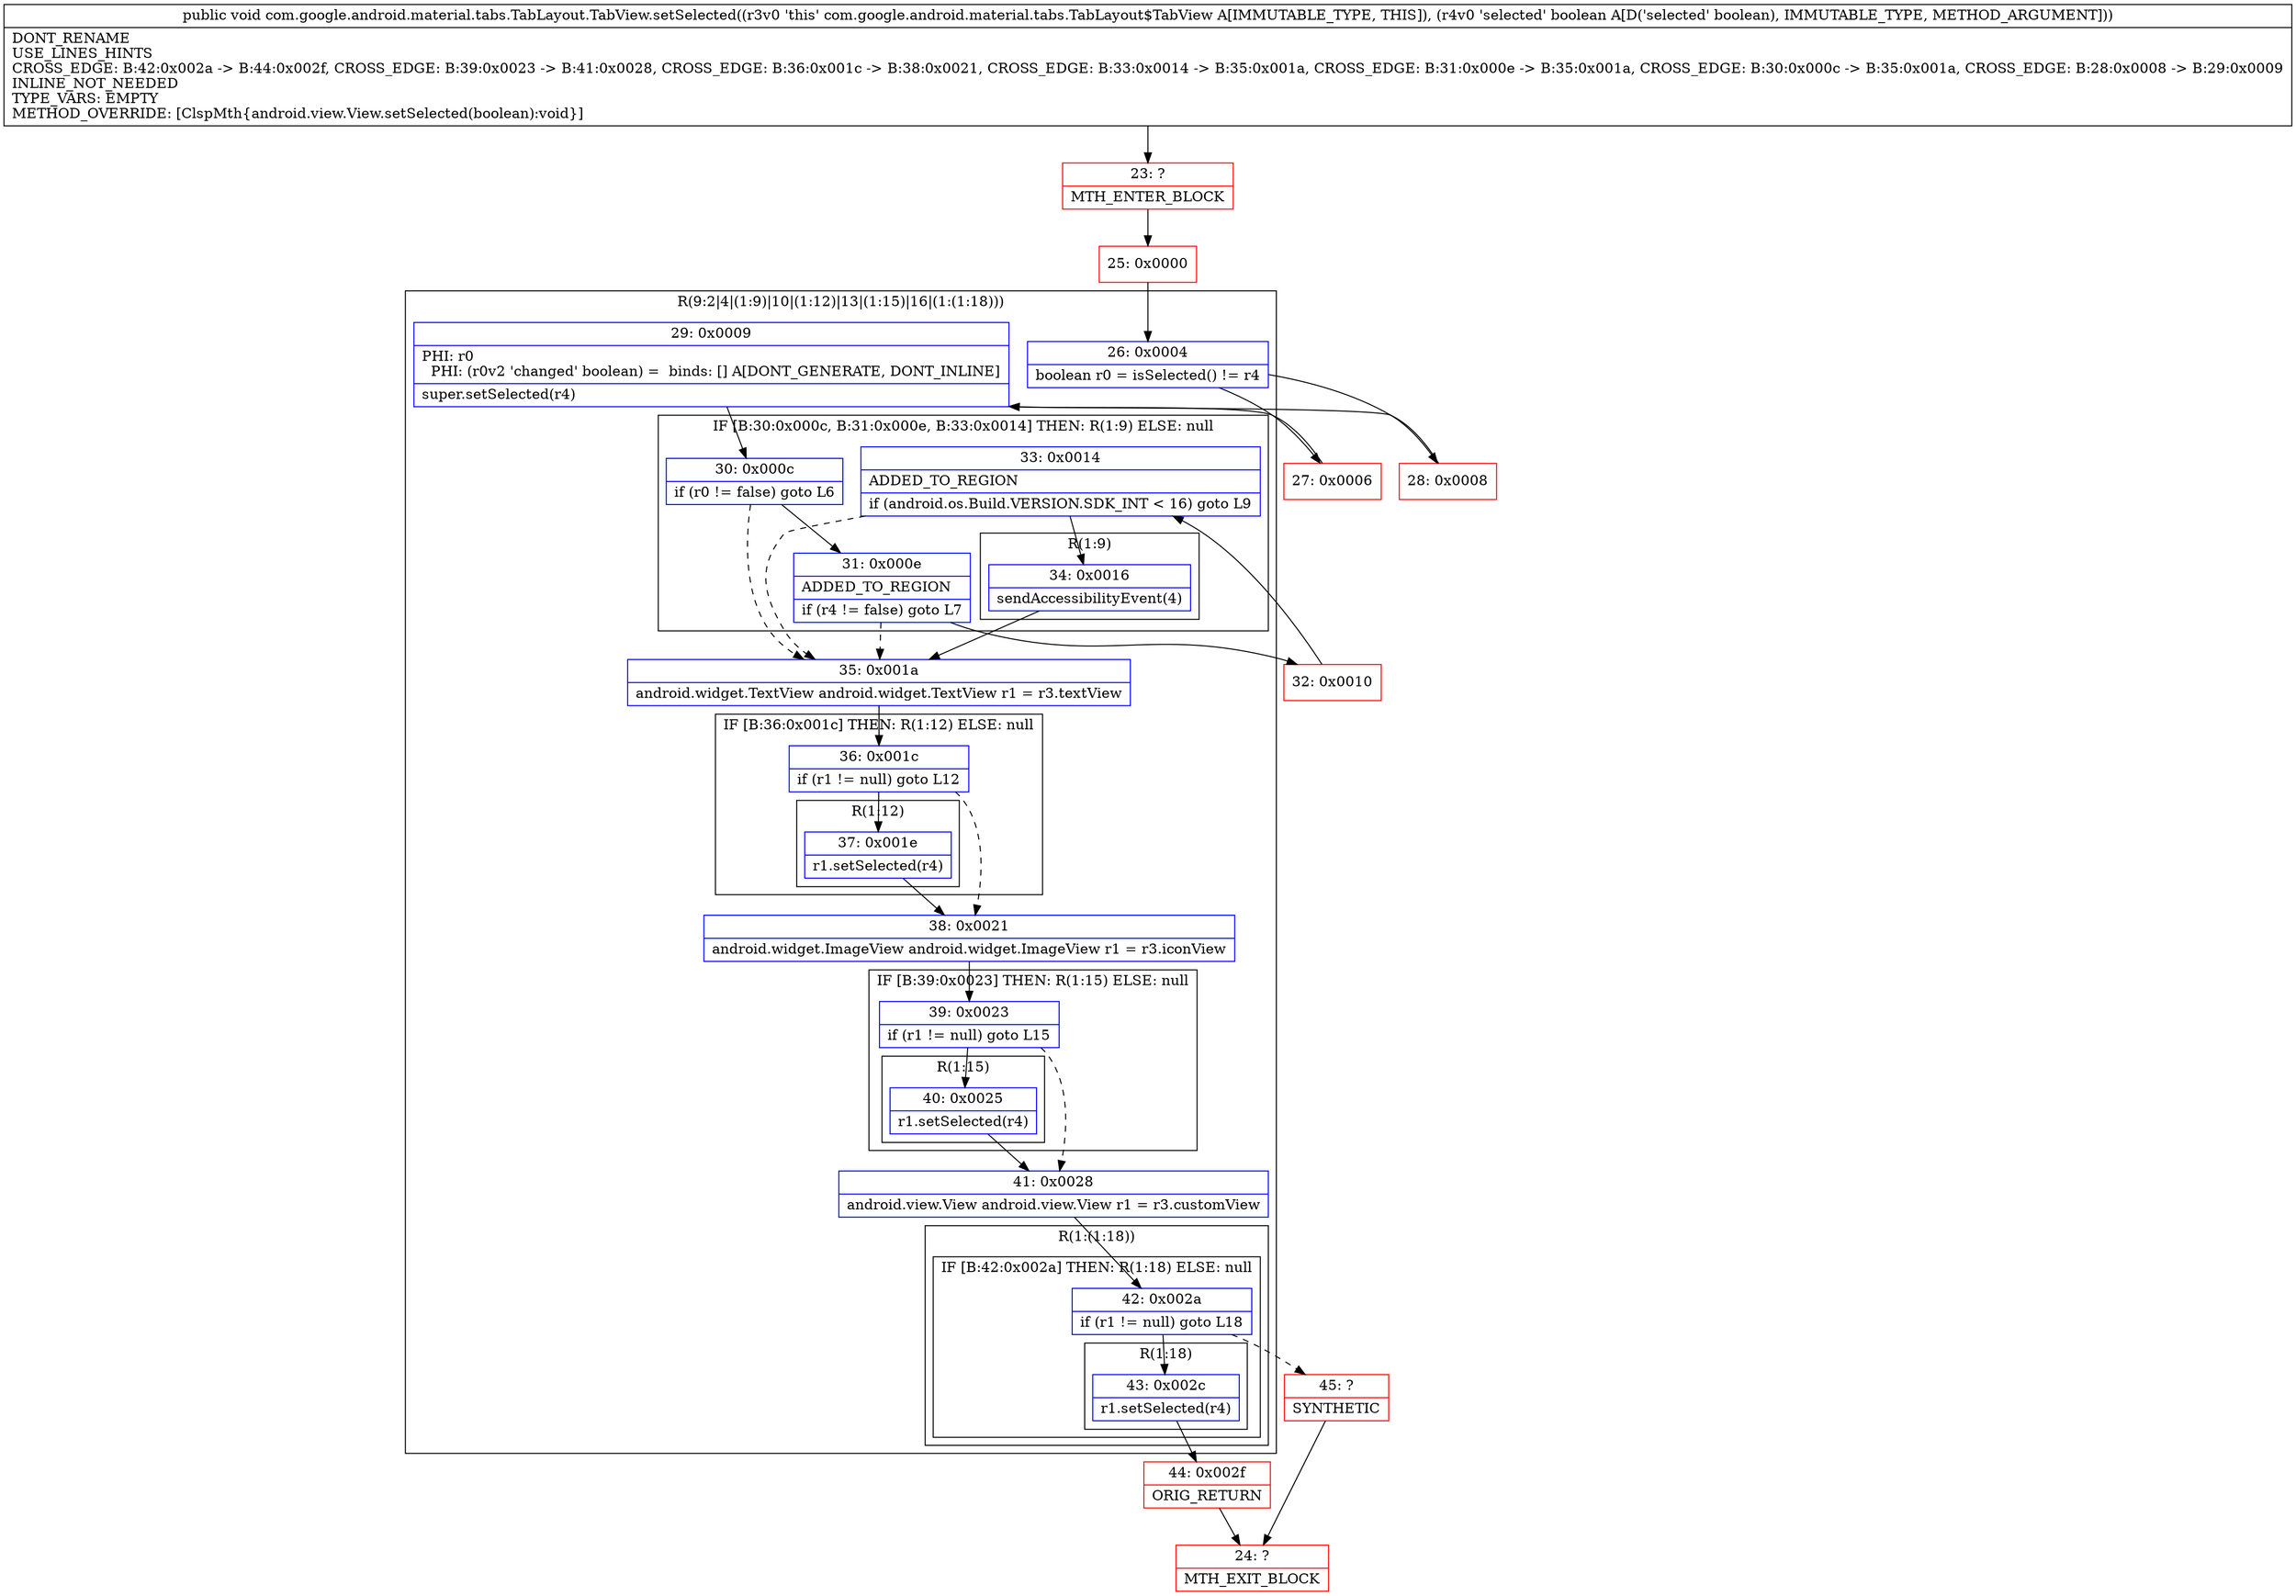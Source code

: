 digraph "CFG forcom.google.android.material.tabs.TabLayout.TabView.setSelected(Z)V" {
subgraph cluster_Region_977683546 {
label = "R(9:2|4|(1:9)|10|(1:12)|13|(1:15)|16|(1:(1:18)))";
node [shape=record,color=blue];
Node_26 [shape=record,label="{26\:\ 0x0004|boolean r0 = isSelected() != r4\l}"];
Node_29 [shape=record,label="{29\:\ 0x0009|PHI: r0 \l  PHI: (r0v2 'changed' boolean) =  binds: [] A[DONT_GENERATE, DONT_INLINE]\l|super.setSelected(r4)\l}"];
subgraph cluster_IfRegion_1838675426 {
label = "IF [B:30:0x000c, B:31:0x000e, B:33:0x0014] THEN: R(1:9) ELSE: null";
node [shape=record,color=blue];
Node_30 [shape=record,label="{30\:\ 0x000c|if (r0 != false) goto L6\l}"];
Node_31 [shape=record,label="{31\:\ 0x000e|ADDED_TO_REGION\l|if (r4 != false) goto L7\l}"];
Node_33 [shape=record,label="{33\:\ 0x0014|ADDED_TO_REGION\l|if (android.os.Build.VERSION.SDK_INT \< 16) goto L9\l}"];
subgraph cluster_Region_902090157 {
label = "R(1:9)";
node [shape=record,color=blue];
Node_34 [shape=record,label="{34\:\ 0x0016|sendAccessibilityEvent(4)\l}"];
}
}
Node_35 [shape=record,label="{35\:\ 0x001a|android.widget.TextView android.widget.TextView r1 = r3.textView\l}"];
subgraph cluster_IfRegion_1216842108 {
label = "IF [B:36:0x001c] THEN: R(1:12) ELSE: null";
node [shape=record,color=blue];
Node_36 [shape=record,label="{36\:\ 0x001c|if (r1 != null) goto L12\l}"];
subgraph cluster_Region_1381221626 {
label = "R(1:12)";
node [shape=record,color=blue];
Node_37 [shape=record,label="{37\:\ 0x001e|r1.setSelected(r4)\l}"];
}
}
Node_38 [shape=record,label="{38\:\ 0x0021|android.widget.ImageView android.widget.ImageView r1 = r3.iconView\l}"];
subgraph cluster_IfRegion_1514090110 {
label = "IF [B:39:0x0023] THEN: R(1:15) ELSE: null";
node [shape=record,color=blue];
Node_39 [shape=record,label="{39\:\ 0x0023|if (r1 != null) goto L15\l}"];
subgraph cluster_Region_139847742 {
label = "R(1:15)";
node [shape=record,color=blue];
Node_40 [shape=record,label="{40\:\ 0x0025|r1.setSelected(r4)\l}"];
}
}
Node_41 [shape=record,label="{41\:\ 0x0028|android.view.View android.view.View r1 = r3.customView\l}"];
subgraph cluster_Region_1085970451 {
label = "R(1:(1:18))";
node [shape=record,color=blue];
subgraph cluster_IfRegion_2095930401 {
label = "IF [B:42:0x002a] THEN: R(1:18) ELSE: null";
node [shape=record,color=blue];
Node_42 [shape=record,label="{42\:\ 0x002a|if (r1 != null) goto L18\l}"];
subgraph cluster_Region_819274578 {
label = "R(1:18)";
node [shape=record,color=blue];
Node_43 [shape=record,label="{43\:\ 0x002c|r1.setSelected(r4)\l}"];
}
}
}
}
Node_23 [shape=record,color=red,label="{23\:\ ?|MTH_ENTER_BLOCK\l}"];
Node_25 [shape=record,color=red,label="{25\:\ 0x0000}"];
Node_27 [shape=record,color=red,label="{27\:\ 0x0006}"];
Node_32 [shape=record,color=red,label="{32\:\ 0x0010}"];
Node_44 [shape=record,color=red,label="{44\:\ 0x002f|ORIG_RETURN\l}"];
Node_24 [shape=record,color=red,label="{24\:\ ?|MTH_EXIT_BLOCK\l}"];
Node_45 [shape=record,color=red,label="{45\:\ ?|SYNTHETIC\l}"];
Node_28 [shape=record,color=red,label="{28\:\ 0x0008}"];
MethodNode[shape=record,label="{public void com.google.android.material.tabs.TabLayout.TabView.setSelected((r3v0 'this' com.google.android.material.tabs.TabLayout$TabView A[IMMUTABLE_TYPE, THIS]), (r4v0 'selected' boolean A[D('selected' boolean), IMMUTABLE_TYPE, METHOD_ARGUMENT]))  | DONT_RENAME\lUSE_LINES_HINTS\lCROSS_EDGE: B:42:0x002a \-\> B:44:0x002f, CROSS_EDGE: B:39:0x0023 \-\> B:41:0x0028, CROSS_EDGE: B:36:0x001c \-\> B:38:0x0021, CROSS_EDGE: B:33:0x0014 \-\> B:35:0x001a, CROSS_EDGE: B:31:0x000e \-\> B:35:0x001a, CROSS_EDGE: B:30:0x000c \-\> B:35:0x001a, CROSS_EDGE: B:28:0x0008 \-\> B:29:0x0009\lINLINE_NOT_NEEDED\lTYPE_VARS: EMPTY\lMETHOD_OVERRIDE: [ClspMth\{android.view.View.setSelected(boolean):void\}]\l}"];
MethodNode -> Node_23;Node_26 -> Node_27;
Node_26 -> Node_28;
Node_29 -> Node_30;
Node_30 -> Node_31;
Node_30 -> Node_35[style=dashed];
Node_31 -> Node_32;
Node_31 -> Node_35[style=dashed];
Node_33 -> Node_34;
Node_33 -> Node_35[style=dashed];
Node_34 -> Node_35;
Node_35 -> Node_36;
Node_36 -> Node_37;
Node_36 -> Node_38[style=dashed];
Node_37 -> Node_38;
Node_38 -> Node_39;
Node_39 -> Node_40;
Node_39 -> Node_41[style=dashed];
Node_40 -> Node_41;
Node_41 -> Node_42;
Node_42 -> Node_43;
Node_42 -> Node_45[style=dashed];
Node_43 -> Node_44;
Node_23 -> Node_25;
Node_25 -> Node_26;
Node_27 -> Node_29;
Node_32 -> Node_33;
Node_44 -> Node_24;
Node_45 -> Node_24;
Node_28 -> Node_29;
}

